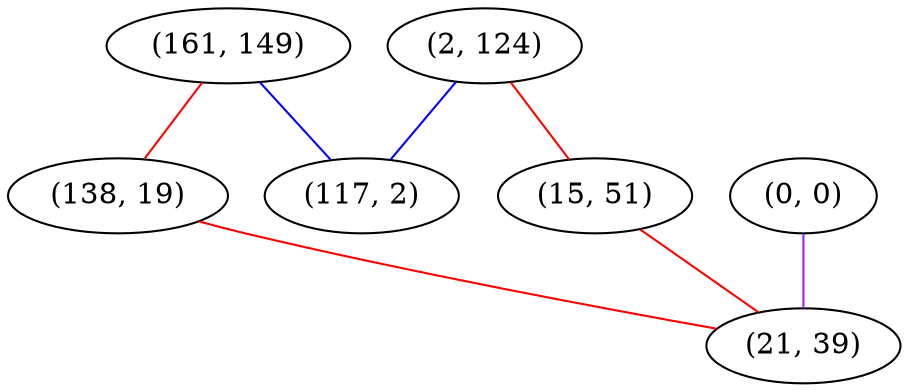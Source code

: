 graph "" {
"(161, 149)";
"(0, 0)";
"(2, 124)";
"(117, 2)";
"(138, 19)";
"(15, 51)";
"(21, 39)";
"(161, 149)" -- "(117, 2)"  [color=blue, key=0, weight=3];
"(161, 149)" -- "(138, 19)"  [color=red, key=0, weight=1];
"(0, 0)" -- "(21, 39)"  [color=purple, key=0, weight=4];
"(2, 124)" -- "(15, 51)"  [color=red, key=0, weight=1];
"(2, 124)" -- "(117, 2)"  [color=blue, key=0, weight=3];
"(138, 19)" -- "(21, 39)"  [color=red, key=0, weight=1];
"(15, 51)" -- "(21, 39)"  [color=red, key=0, weight=1];
}

